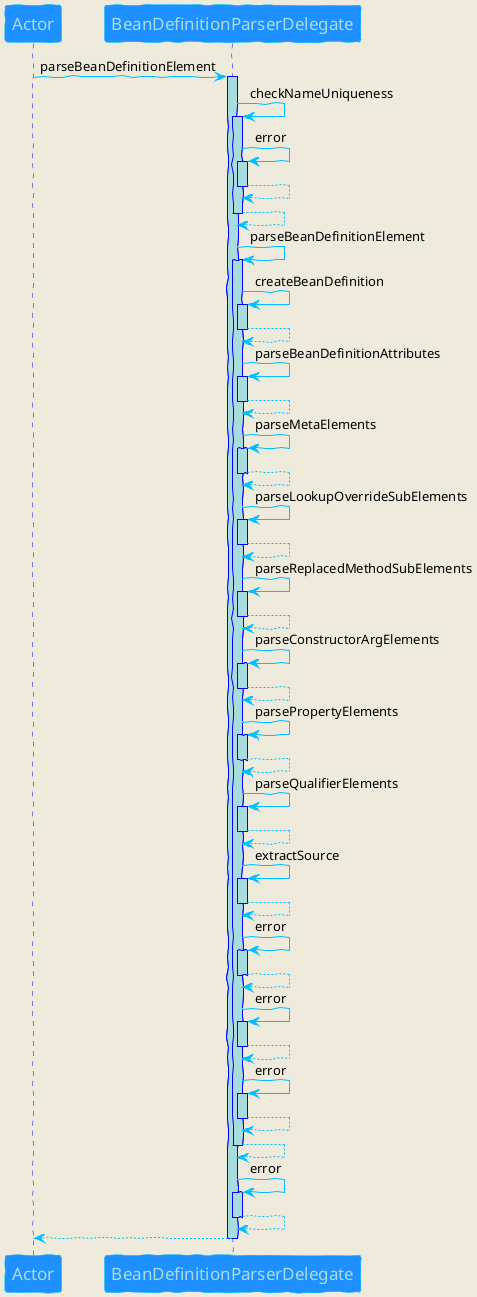 @startuml

skinparam backgroundColor #EEEBDC
skinparam handwritten true

skinparam sequence {
ArrowColor DeepSkyBlue
ActorBorderColor DeepSkyBlu
LifeLineBorderColor blue
LifeLineBackgroundColor #A9DCDF

ParticipantBorderColor DeepSkyBlue
ParticipantBackgroundColor DodgerBlue
ParticipantFontName Impact
ParticipantFontSize 17
ParticipantFontColor #A9DCDF

ActorBackgroundColor aqua
ActorFontColor DeepSkyBlue
ActorFontSize 17
ActorFontName Aapex
}
participant Actor
Actor -> BeanDefinitionParserDelegate : parseBeanDefinitionElement
activate BeanDefinitionParserDelegate
BeanDefinitionParserDelegate -> BeanDefinitionParserDelegate : checkNameUniqueness
activate BeanDefinitionParserDelegate
BeanDefinitionParserDelegate -> BeanDefinitionParserDelegate : error
activate BeanDefinitionParserDelegate
BeanDefinitionParserDelegate --> BeanDefinitionParserDelegate
deactivate BeanDefinitionParserDelegate
BeanDefinitionParserDelegate --> BeanDefinitionParserDelegate
deactivate BeanDefinitionParserDelegate
BeanDefinitionParserDelegate -> BeanDefinitionParserDelegate : parseBeanDefinitionElement
activate BeanDefinitionParserDelegate
BeanDefinitionParserDelegate -> BeanDefinitionParserDelegate : createBeanDefinition
activate BeanDefinitionParserDelegate
BeanDefinitionParserDelegate --> BeanDefinitionParserDelegate
deactivate BeanDefinitionParserDelegate
BeanDefinitionParserDelegate -> BeanDefinitionParserDelegate : parseBeanDefinitionAttributes
activate BeanDefinitionParserDelegate
BeanDefinitionParserDelegate --> BeanDefinitionParserDelegate
deactivate BeanDefinitionParserDelegate
BeanDefinitionParserDelegate -> BeanDefinitionParserDelegate : parseMetaElements
activate BeanDefinitionParserDelegate
BeanDefinitionParserDelegate --> BeanDefinitionParserDelegate
deactivate BeanDefinitionParserDelegate
BeanDefinitionParserDelegate -> BeanDefinitionParserDelegate : parseLookupOverrideSubElements
activate BeanDefinitionParserDelegate
BeanDefinitionParserDelegate --> BeanDefinitionParserDelegate
deactivate BeanDefinitionParserDelegate
BeanDefinitionParserDelegate -> BeanDefinitionParserDelegate : parseReplacedMethodSubElements
activate BeanDefinitionParserDelegate
BeanDefinitionParserDelegate --> BeanDefinitionParserDelegate
deactivate BeanDefinitionParserDelegate
BeanDefinitionParserDelegate -> BeanDefinitionParserDelegate : parseConstructorArgElements
activate BeanDefinitionParserDelegate
BeanDefinitionParserDelegate --> BeanDefinitionParserDelegate
deactivate BeanDefinitionParserDelegate
BeanDefinitionParserDelegate -> BeanDefinitionParserDelegate : parsePropertyElements
activate BeanDefinitionParserDelegate
BeanDefinitionParserDelegate --> BeanDefinitionParserDelegate
deactivate BeanDefinitionParserDelegate
BeanDefinitionParserDelegate -> BeanDefinitionParserDelegate : parseQualifierElements
activate BeanDefinitionParserDelegate
BeanDefinitionParserDelegate --> BeanDefinitionParserDelegate
deactivate BeanDefinitionParserDelegate
BeanDefinitionParserDelegate -> BeanDefinitionParserDelegate : extractSource
activate BeanDefinitionParserDelegate
BeanDefinitionParserDelegate --> BeanDefinitionParserDelegate
deactivate BeanDefinitionParserDelegate
BeanDefinitionParserDelegate -> BeanDefinitionParserDelegate : error
activate BeanDefinitionParserDelegate
BeanDefinitionParserDelegate --> BeanDefinitionParserDelegate
deactivate BeanDefinitionParserDelegate
BeanDefinitionParserDelegate -> BeanDefinitionParserDelegate : error
activate BeanDefinitionParserDelegate
BeanDefinitionParserDelegate --> BeanDefinitionParserDelegate
deactivate BeanDefinitionParserDelegate
BeanDefinitionParserDelegate -> BeanDefinitionParserDelegate : error
activate BeanDefinitionParserDelegate
BeanDefinitionParserDelegate --> BeanDefinitionParserDelegate
deactivate BeanDefinitionParserDelegate
BeanDefinitionParserDelegate --> BeanDefinitionParserDelegate
deactivate BeanDefinitionParserDelegate
BeanDefinitionParserDelegate -> BeanDefinitionParserDelegate : error
activate BeanDefinitionParserDelegate
BeanDefinitionParserDelegate --> BeanDefinitionParserDelegate
deactivate BeanDefinitionParserDelegate
return
@enduml